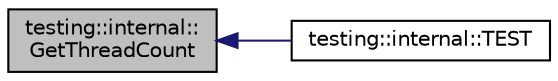 digraph "testing::internal::GetThreadCount"
{
  edge [fontname="Helvetica",fontsize="10",labelfontname="Helvetica",labelfontsize="10"];
  node [fontname="Helvetica",fontsize="10",shape=record];
  rankdir="LR";
  Node1104 [label="testing::internal::\lGetThreadCount",height=0.2,width=0.4,color="black", fillcolor="grey75", style="filled", fontcolor="black"];
  Node1104 -> Node1105 [dir="back",color="midnightblue",fontsize="10",style="solid",fontname="Helvetica"];
  Node1105 [label="testing::internal::TEST",height=0.2,width=0.4,color="black", fillcolor="white", style="filled",URL="$d0/da7/namespacetesting_1_1internal.html#a8b9aee556f3dec6e67c35830ba55e0bd"];
}

